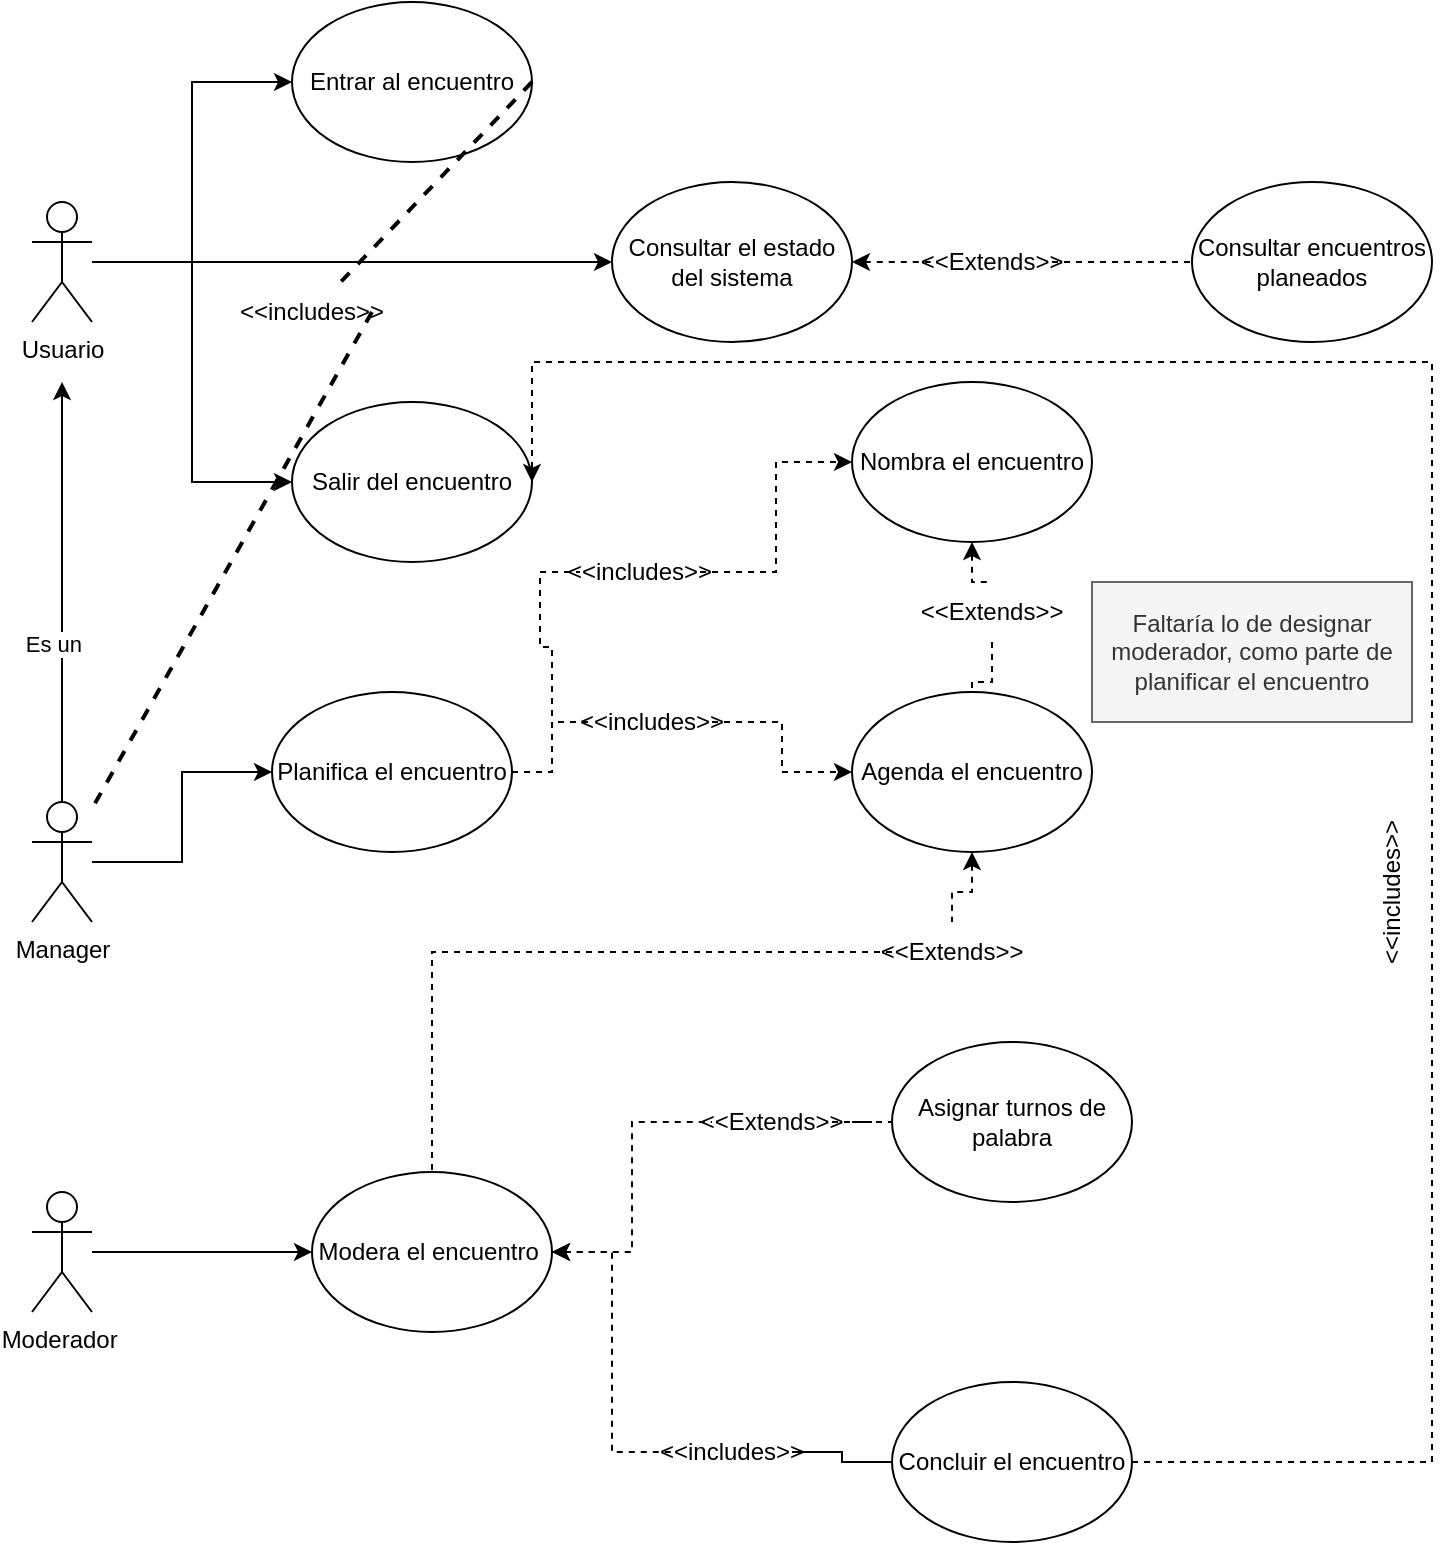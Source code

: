 <mxfile version="21.1.2" type="device">
  <diagram name="Página-1" id="Hc4uAjDOSzZKf6fAHVU8">
    <mxGraphModel dx="1219" dy="722" grid="1" gridSize="10" guides="1" tooltips="1" connect="1" arrows="1" fold="1" page="1" pageScale="1" pageWidth="827" pageHeight="1169" math="0" shadow="0">
      <root>
        <mxCell id="0" />
        <mxCell id="1" parent="0" />
        <mxCell id="Zw7e7EIyPkA-x-o7fJzw-4" style="edgeStyle=orthogonalEdgeStyle;rounded=0;orthogonalLoop=1;jettySize=auto;html=1;entryX=0;entryY=0.5;entryDx=0;entryDy=0;" parent="1" source="Zw7e7EIyPkA-x-o7fJzw-1" target="Zw7e7EIyPkA-x-o7fJzw-2" edge="1">
          <mxGeometry relative="1" as="geometry" />
        </mxCell>
        <mxCell id="Zw7e7EIyPkA-x-o7fJzw-5" style="edgeStyle=orthogonalEdgeStyle;rounded=0;orthogonalLoop=1;jettySize=auto;html=1;entryX=0;entryY=0.5;entryDx=0;entryDy=0;" parent="1" source="Zw7e7EIyPkA-x-o7fJzw-1" target="Zw7e7EIyPkA-x-o7fJzw-3" edge="1">
          <mxGeometry relative="1" as="geometry" />
        </mxCell>
        <mxCell id="9dRPQJvyAAZghA8Qvqfq-46" style="edgeStyle=orthogonalEdgeStyle;rounded=0;orthogonalLoop=1;jettySize=auto;html=1;entryX=0;entryY=0.5;entryDx=0;entryDy=0;" parent="1" source="Zw7e7EIyPkA-x-o7fJzw-1" target="9dRPQJvyAAZghA8Qvqfq-45" edge="1">
          <mxGeometry relative="1" as="geometry" />
        </mxCell>
        <mxCell id="Zw7e7EIyPkA-x-o7fJzw-1" value="Usuario" style="shape=umlActor;verticalLabelPosition=bottom;verticalAlign=top;html=1;outlineConnect=0;" parent="1" vertex="1">
          <mxGeometry x="80" y="170" width="30" height="60" as="geometry" />
        </mxCell>
        <mxCell id="Zw7e7EIyPkA-x-o7fJzw-2" value="Entrar al encuentro" style="ellipse;whiteSpace=wrap;html=1;" parent="1" vertex="1">
          <mxGeometry x="210" y="70" width="120" height="80" as="geometry" />
        </mxCell>
        <mxCell id="Zw7e7EIyPkA-x-o7fJzw-3" value="Salir del encuentro" style="ellipse;whiteSpace=wrap;html=1;" parent="1" vertex="1">
          <mxGeometry x="210" y="270" width="120" height="80" as="geometry" />
        </mxCell>
        <mxCell id="9dRPQJvyAAZghA8Qvqfq-6" style="edgeStyle=orthogonalEdgeStyle;rounded=0;orthogonalLoop=1;jettySize=auto;html=1;" parent="1" source="9dRPQJvyAAZghA8Qvqfq-2" edge="1">
          <mxGeometry relative="1" as="geometry">
            <mxPoint x="95" y="260" as="targetPoint" />
          </mxGeometry>
        </mxCell>
        <mxCell id="9dRPQJvyAAZghA8Qvqfq-7" value="Es un&amp;nbsp;" style="edgeLabel;html=1;align=center;verticalAlign=middle;resizable=0;points=[];" parent="9dRPQJvyAAZghA8Qvqfq-6" vertex="1" connectable="0">
          <mxGeometry x="-0.249" y="3" relative="1" as="geometry">
            <mxPoint as="offset" />
          </mxGeometry>
        </mxCell>
        <mxCell id="9dRPQJvyAAZghA8Qvqfq-22" style="edgeStyle=orthogonalEdgeStyle;rounded=0;orthogonalLoop=1;jettySize=auto;html=1;entryX=0;entryY=0.5;entryDx=0;entryDy=0;" parent="1" source="9dRPQJvyAAZghA8Qvqfq-2" target="9dRPQJvyAAZghA8Qvqfq-8" edge="1">
          <mxGeometry relative="1" as="geometry" />
        </mxCell>
        <mxCell id="9dRPQJvyAAZghA8Qvqfq-2" value="Manager" style="shape=umlActor;verticalLabelPosition=bottom;verticalAlign=top;html=1;outlineConnect=0;" parent="1" vertex="1">
          <mxGeometry x="80" y="470" width="30" height="60" as="geometry" />
        </mxCell>
        <mxCell id="9dRPQJvyAAZghA8Qvqfq-3" value="" style="endArrow=none;dashed=1;html=1;strokeWidth=2;rounded=0;exitX=1;exitY=0.5;exitDx=0;exitDy=0;" parent="1" source="9dRPQJvyAAZghA8Qvqfq-4" target="9dRPQJvyAAZghA8Qvqfq-2" edge="1">
          <mxGeometry width="50" height="50" relative="1" as="geometry">
            <mxPoint x="390" y="320" as="sourcePoint" />
            <mxPoint x="440" y="270" as="targetPoint" />
          </mxGeometry>
        </mxCell>
        <mxCell id="9dRPQJvyAAZghA8Qvqfq-5" value="" style="endArrow=none;dashed=1;html=1;strokeWidth=2;rounded=0;exitX=1;exitY=0.5;exitDx=0;exitDy=0;" parent="1" source="Zw7e7EIyPkA-x-o7fJzw-2" target="9dRPQJvyAAZghA8Qvqfq-4" edge="1">
          <mxGeometry width="50" height="50" relative="1" as="geometry">
            <mxPoint x="330" y="110" as="sourcePoint" />
            <mxPoint x="90" y="345" as="targetPoint" />
          </mxGeometry>
        </mxCell>
        <mxCell id="9dRPQJvyAAZghA8Qvqfq-4" value="&amp;lt;&amp;lt;includes&amp;gt;&amp;gt;" style="text;html=1;strokeColor=none;fillColor=none;align=center;verticalAlign=middle;whiteSpace=wrap;rounded=0;" parent="1" vertex="1">
          <mxGeometry x="190" y="210" width="60" height="30" as="geometry" />
        </mxCell>
        <mxCell id="9dRPQJvyAAZghA8Qvqfq-12" style="edgeStyle=orthogonalEdgeStyle;rounded=0;orthogonalLoop=1;jettySize=auto;html=1;entryX=0;entryY=0.5;entryDx=0;entryDy=0;dashed=1;" parent="1" source="9dRPQJvyAAZghA8Qvqfq-17" target="9dRPQJvyAAZghA8Qvqfq-10" edge="1">
          <mxGeometry relative="1" as="geometry" />
        </mxCell>
        <mxCell id="9dRPQJvyAAZghA8Qvqfq-13" style="edgeStyle=orthogonalEdgeStyle;rounded=0;orthogonalLoop=1;jettySize=auto;html=1;entryX=0;entryY=0.5;entryDx=0;entryDy=0;dashed=1;" parent="1" source="9dRPQJvyAAZghA8Qvqfq-15" target="9dRPQJvyAAZghA8Qvqfq-9" edge="1">
          <mxGeometry relative="1" as="geometry" />
        </mxCell>
        <mxCell id="9dRPQJvyAAZghA8Qvqfq-8" value="Planifica el encuentro" style="ellipse;whiteSpace=wrap;html=1;" parent="1" vertex="1">
          <mxGeometry x="200" y="415" width="120" height="80" as="geometry" />
        </mxCell>
        <mxCell id="9dRPQJvyAAZghA8Qvqfq-24" style="edgeStyle=orthogonalEdgeStyle;rounded=0;orthogonalLoop=1;jettySize=auto;html=1;dashed=1;startArrow=none;startFill=0;endArrow=none;endFill=0;" parent="1" source="9dRPQJvyAAZghA8Qvqfq-26" target="9dRPQJvyAAZghA8Qvqfq-10" edge="1">
          <mxGeometry relative="1" as="geometry" />
        </mxCell>
        <mxCell id="9dRPQJvyAAZghA8Qvqfq-9" value="Nombra el encuentro" style="ellipse;whiteSpace=wrap;html=1;" parent="1" vertex="1">
          <mxGeometry x="490" y="260" width="120" height="80" as="geometry" />
        </mxCell>
        <mxCell id="9dRPQJvyAAZghA8Qvqfq-25" style="edgeStyle=orthogonalEdgeStyle;rounded=0;orthogonalLoop=1;jettySize=auto;html=1;entryX=0.5;entryY=0;entryDx=0;entryDy=0;dashed=1;endArrow=none;endFill=0;startArrow=none;startFill=0;" parent="1" source="9dRPQJvyAAZghA8Qvqfq-28" target="9dRPQJvyAAZghA8Qvqfq-11" edge="1">
          <mxGeometry relative="1" as="geometry" />
        </mxCell>
        <mxCell id="9dRPQJvyAAZghA8Qvqfq-10" value="Agenda el encuentro" style="ellipse;whiteSpace=wrap;html=1;" parent="1" vertex="1">
          <mxGeometry x="490" y="415" width="120" height="80" as="geometry" />
        </mxCell>
        <mxCell id="9dRPQJvyAAZghA8Qvqfq-35" style="edgeStyle=orthogonalEdgeStyle;rounded=0;orthogonalLoop=1;jettySize=auto;html=1;entryX=0;entryY=0.5;entryDx=0;entryDy=0;dashed=1;endArrow=none;endFill=0;" parent="1" source="9dRPQJvyAAZghA8Qvqfq-37" target="9dRPQJvyAAZghA8Qvqfq-33" edge="1">
          <mxGeometry relative="1" as="geometry" />
        </mxCell>
        <mxCell id="9dRPQJvyAAZghA8Qvqfq-36" style="edgeStyle=orthogonalEdgeStyle;rounded=0;orthogonalLoop=1;jettySize=auto;html=1;entryX=0;entryY=0.5;entryDx=0;entryDy=0;endArrow=none;endFill=0;" parent="1" source="9dRPQJvyAAZghA8Qvqfq-39" target="9dRPQJvyAAZghA8Qvqfq-34" edge="1">
          <mxGeometry relative="1" as="geometry" />
        </mxCell>
        <mxCell id="9dRPQJvyAAZghA8Qvqfq-11" value="Modera el encuentro&amp;nbsp;" style="ellipse;whiteSpace=wrap;html=1;" parent="1" vertex="1">
          <mxGeometry x="220" y="655" width="120" height="80" as="geometry" />
        </mxCell>
        <mxCell id="9dRPQJvyAAZghA8Qvqfq-16" value="" style="edgeStyle=orthogonalEdgeStyle;rounded=0;orthogonalLoop=1;jettySize=auto;html=1;entryX=0;entryY=0.5;entryDx=0;entryDy=0;dashed=1;endArrow=none;endFill=0;" parent="1" source="9dRPQJvyAAZghA8Qvqfq-8" target="9dRPQJvyAAZghA8Qvqfq-15" edge="1">
          <mxGeometry relative="1" as="geometry">
            <mxPoint x="320" y="430" as="sourcePoint" />
            <mxPoint x="470" y="300" as="targetPoint" />
          </mxGeometry>
        </mxCell>
        <mxCell id="9dRPQJvyAAZghA8Qvqfq-15" value="&amp;lt;&amp;lt;includes&amp;gt;&amp;gt;" style="text;html=1;strokeColor=none;fillColor=none;align=center;verticalAlign=middle;whiteSpace=wrap;rounded=0;" parent="1" vertex="1">
          <mxGeometry x="354" y="340" width="60" height="30" as="geometry" />
        </mxCell>
        <mxCell id="9dRPQJvyAAZghA8Qvqfq-20" value="" style="edgeStyle=orthogonalEdgeStyle;rounded=0;orthogonalLoop=1;jettySize=auto;html=1;entryX=0;entryY=0.5;entryDx=0;entryDy=0;dashed=1;endArrow=none;endFill=0;" parent="1" source="9dRPQJvyAAZghA8Qvqfq-8" target="9dRPQJvyAAZghA8Qvqfq-17" edge="1">
          <mxGeometry relative="1" as="geometry">
            <mxPoint x="320" y="430" as="sourcePoint" />
            <mxPoint x="480" y="430" as="targetPoint" />
          </mxGeometry>
        </mxCell>
        <mxCell id="9dRPQJvyAAZghA8Qvqfq-17" value="&amp;lt;&amp;lt;includes&amp;gt;&amp;gt;" style="text;html=1;strokeColor=none;fillColor=none;align=center;verticalAlign=middle;whiteSpace=wrap;rounded=0;" parent="1" vertex="1">
          <mxGeometry x="360" y="415" width="60" height="30" as="geometry" />
        </mxCell>
        <mxCell id="9dRPQJvyAAZghA8Qvqfq-27" value="" style="edgeStyle=orthogonalEdgeStyle;rounded=0;orthogonalLoop=1;jettySize=auto;html=1;dashed=1;startArrow=classic;startFill=1;endArrow=none;endFill=0;" parent="1" source="9dRPQJvyAAZghA8Qvqfq-9" target="9dRPQJvyAAZghA8Qvqfq-26" edge="1">
          <mxGeometry relative="1" as="geometry">
            <mxPoint x="550" y="340" as="sourcePoint" />
            <mxPoint x="550" y="415" as="targetPoint" />
          </mxGeometry>
        </mxCell>
        <mxCell id="9dRPQJvyAAZghA8Qvqfq-26" value="&amp;lt;&amp;lt;Extends&amp;gt;&amp;gt;" style="text;html=1;strokeColor=none;fillColor=none;align=center;verticalAlign=middle;whiteSpace=wrap;rounded=0;" parent="1" vertex="1">
          <mxGeometry x="530" y="360" width="60" height="30" as="geometry" />
        </mxCell>
        <mxCell id="9dRPQJvyAAZghA8Qvqfq-29" value="" style="edgeStyle=orthogonalEdgeStyle;rounded=0;orthogonalLoop=1;jettySize=auto;html=1;entryX=0.5;entryY=0;entryDx=0;entryDy=0;dashed=1;endArrow=none;endFill=0;startArrow=classic;startFill=1;" parent="1" source="9dRPQJvyAAZghA8Qvqfq-10" target="9dRPQJvyAAZghA8Qvqfq-28" edge="1">
          <mxGeometry relative="1" as="geometry">
            <mxPoint x="550" y="495" as="sourcePoint" />
            <mxPoint x="550" y="585" as="targetPoint" />
          </mxGeometry>
        </mxCell>
        <mxCell id="9dRPQJvyAAZghA8Qvqfq-28" value="&amp;lt;&amp;lt;Extends&amp;gt;&amp;gt;" style="text;html=1;strokeColor=none;fillColor=none;align=center;verticalAlign=middle;whiteSpace=wrap;rounded=0;" parent="1" vertex="1">
          <mxGeometry x="510" y="530" width="60" height="30" as="geometry" />
        </mxCell>
        <mxCell id="9dRPQJvyAAZghA8Qvqfq-31" style="edgeStyle=orthogonalEdgeStyle;rounded=0;orthogonalLoop=1;jettySize=auto;html=1;entryX=0;entryY=0.5;entryDx=0;entryDy=0;" parent="1" source="9dRPQJvyAAZghA8Qvqfq-30" target="9dRPQJvyAAZghA8Qvqfq-11" edge="1">
          <mxGeometry relative="1" as="geometry" />
        </mxCell>
        <mxCell id="9dRPQJvyAAZghA8Qvqfq-30" value="Moderador&amp;nbsp;" style="shape=umlActor;verticalLabelPosition=bottom;verticalAlign=top;html=1;outlineConnect=0;" parent="1" vertex="1">
          <mxGeometry x="80" y="665" width="30" height="60" as="geometry" />
        </mxCell>
        <mxCell id="9dRPQJvyAAZghA8Qvqfq-33" value="Asignar turnos de palabra" style="ellipse;whiteSpace=wrap;html=1;" parent="1" vertex="1">
          <mxGeometry x="510" y="590" width="120" height="80" as="geometry" />
        </mxCell>
        <mxCell id="9dRPQJvyAAZghA8Qvqfq-41" style="edgeStyle=orthogonalEdgeStyle;rounded=0;orthogonalLoop=1;jettySize=auto;html=1;entryX=1;entryY=0.5;entryDx=0;entryDy=0;dashed=1;" parent="1" source="9dRPQJvyAAZghA8Qvqfq-34" target="Zw7e7EIyPkA-x-o7fJzw-3" edge="1">
          <mxGeometry relative="1" as="geometry">
            <Array as="points">
              <mxPoint x="780" y="800" />
              <mxPoint x="780" y="250" />
              <mxPoint x="330" y="250" />
            </Array>
          </mxGeometry>
        </mxCell>
        <mxCell id="9dRPQJvyAAZghA8Qvqfq-34" value="Concluir el encuentro" style="ellipse;whiteSpace=wrap;html=1;" parent="1" vertex="1">
          <mxGeometry x="510" y="760" width="120" height="80" as="geometry" />
        </mxCell>
        <mxCell id="9dRPQJvyAAZghA8Qvqfq-38" value="" style="edgeStyle=orthogonalEdgeStyle;rounded=0;orthogonalLoop=1;jettySize=auto;html=1;entryX=0;entryY=0.5;entryDx=0;entryDy=0;dashed=1;startArrow=classic;startFill=1;endArrow=none;endFill=0;" parent="1" source="9dRPQJvyAAZghA8Qvqfq-11" target="9dRPQJvyAAZghA8Qvqfq-37" edge="1">
          <mxGeometry relative="1" as="geometry">
            <mxPoint x="340" y="695" as="sourcePoint" />
            <mxPoint x="510" y="630" as="targetPoint" />
          </mxGeometry>
        </mxCell>
        <mxCell id="9dRPQJvyAAZghA8Qvqfq-37" value="&amp;lt;&amp;lt;Extends&amp;gt;&amp;gt;" style="text;html=1;strokeColor=none;fillColor=none;align=center;verticalAlign=middle;whiteSpace=wrap;rounded=0;" parent="1" vertex="1">
          <mxGeometry x="420" y="615" width="60" height="30" as="geometry" />
        </mxCell>
        <mxCell id="9dRPQJvyAAZghA8Qvqfq-40" value="" style="edgeStyle=orthogonalEdgeStyle;rounded=0;orthogonalLoop=1;jettySize=auto;html=1;entryX=0;entryY=0.5;entryDx=0;entryDy=0;dashed=1;endArrow=none;endFill=0;startArrow=classic;startFill=1;" parent="1" source="9dRPQJvyAAZghA8Qvqfq-11" target="9dRPQJvyAAZghA8Qvqfq-39" edge="1">
          <mxGeometry relative="1" as="geometry">
            <mxPoint x="340" y="695" as="sourcePoint" />
            <mxPoint x="510" y="800" as="targetPoint" />
          </mxGeometry>
        </mxCell>
        <mxCell id="9dRPQJvyAAZghA8Qvqfq-39" value="&amp;lt;&amp;lt;includes&amp;gt;&amp;gt;" style="text;html=1;strokeColor=none;fillColor=none;align=center;verticalAlign=middle;whiteSpace=wrap;rounded=0;" parent="1" vertex="1">
          <mxGeometry x="400" y="780" width="60" height="30" as="geometry" />
        </mxCell>
        <mxCell id="9dRPQJvyAAZghA8Qvqfq-42" value="&amp;lt;&amp;lt;includes&amp;gt;&amp;gt;" style="text;html=1;strokeColor=none;fillColor=none;align=center;verticalAlign=middle;whiteSpace=wrap;rounded=0;rotation=-90;" parent="1" vertex="1">
          <mxGeometry x="730" y="500" width="60" height="30" as="geometry" />
        </mxCell>
        <mxCell id="9dRPQJvyAAZghA8Qvqfq-48" style="edgeStyle=orthogonalEdgeStyle;rounded=0;orthogonalLoop=1;jettySize=auto;html=1;dashed=1;endArrow=none;endFill=0;" parent="1" source="9dRPQJvyAAZghA8Qvqfq-49" target="9dRPQJvyAAZghA8Qvqfq-47" edge="1">
          <mxGeometry relative="1" as="geometry" />
        </mxCell>
        <mxCell id="9dRPQJvyAAZghA8Qvqfq-45" value="Consultar el estado del sistema" style="ellipse;whiteSpace=wrap;html=1;" parent="1" vertex="1">
          <mxGeometry x="370" y="160" width="120" height="80" as="geometry" />
        </mxCell>
        <mxCell id="9dRPQJvyAAZghA8Qvqfq-47" value="Consultar encuentros planeados" style="ellipse;whiteSpace=wrap;html=1;" parent="1" vertex="1">
          <mxGeometry x="660" y="160" width="120" height="80" as="geometry" />
        </mxCell>
        <mxCell id="9dRPQJvyAAZghA8Qvqfq-50" value="" style="edgeStyle=orthogonalEdgeStyle;rounded=0;orthogonalLoop=1;jettySize=auto;html=1;dashed=1;endArrow=none;endFill=0;startArrow=classic;startFill=1;" parent="1" source="9dRPQJvyAAZghA8Qvqfq-45" target="9dRPQJvyAAZghA8Qvqfq-49" edge="1">
          <mxGeometry relative="1" as="geometry">
            <mxPoint x="490" y="200" as="sourcePoint" />
            <mxPoint x="630" y="200" as="targetPoint" />
          </mxGeometry>
        </mxCell>
        <mxCell id="9dRPQJvyAAZghA8Qvqfq-49" value="&amp;lt;&amp;lt;Extends&amp;gt;&amp;gt;" style="text;html=1;strokeColor=none;fillColor=none;align=center;verticalAlign=middle;whiteSpace=wrap;rounded=0;" parent="1" vertex="1">
          <mxGeometry x="530" y="185" width="60" height="30" as="geometry" />
        </mxCell>
        <mxCell id="0VG9_a8KBU1incyadlFS-1" value="Faltaría lo de designar moderador, como parte de planificar el encuentro" style="text;html=1;strokeColor=#666666;fillColor=#f5f5f5;align=center;verticalAlign=middle;whiteSpace=wrap;rounded=0;fontColor=#333333;" vertex="1" parent="1">
          <mxGeometry x="610" y="360" width="160" height="70" as="geometry" />
        </mxCell>
      </root>
    </mxGraphModel>
  </diagram>
</mxfile>
